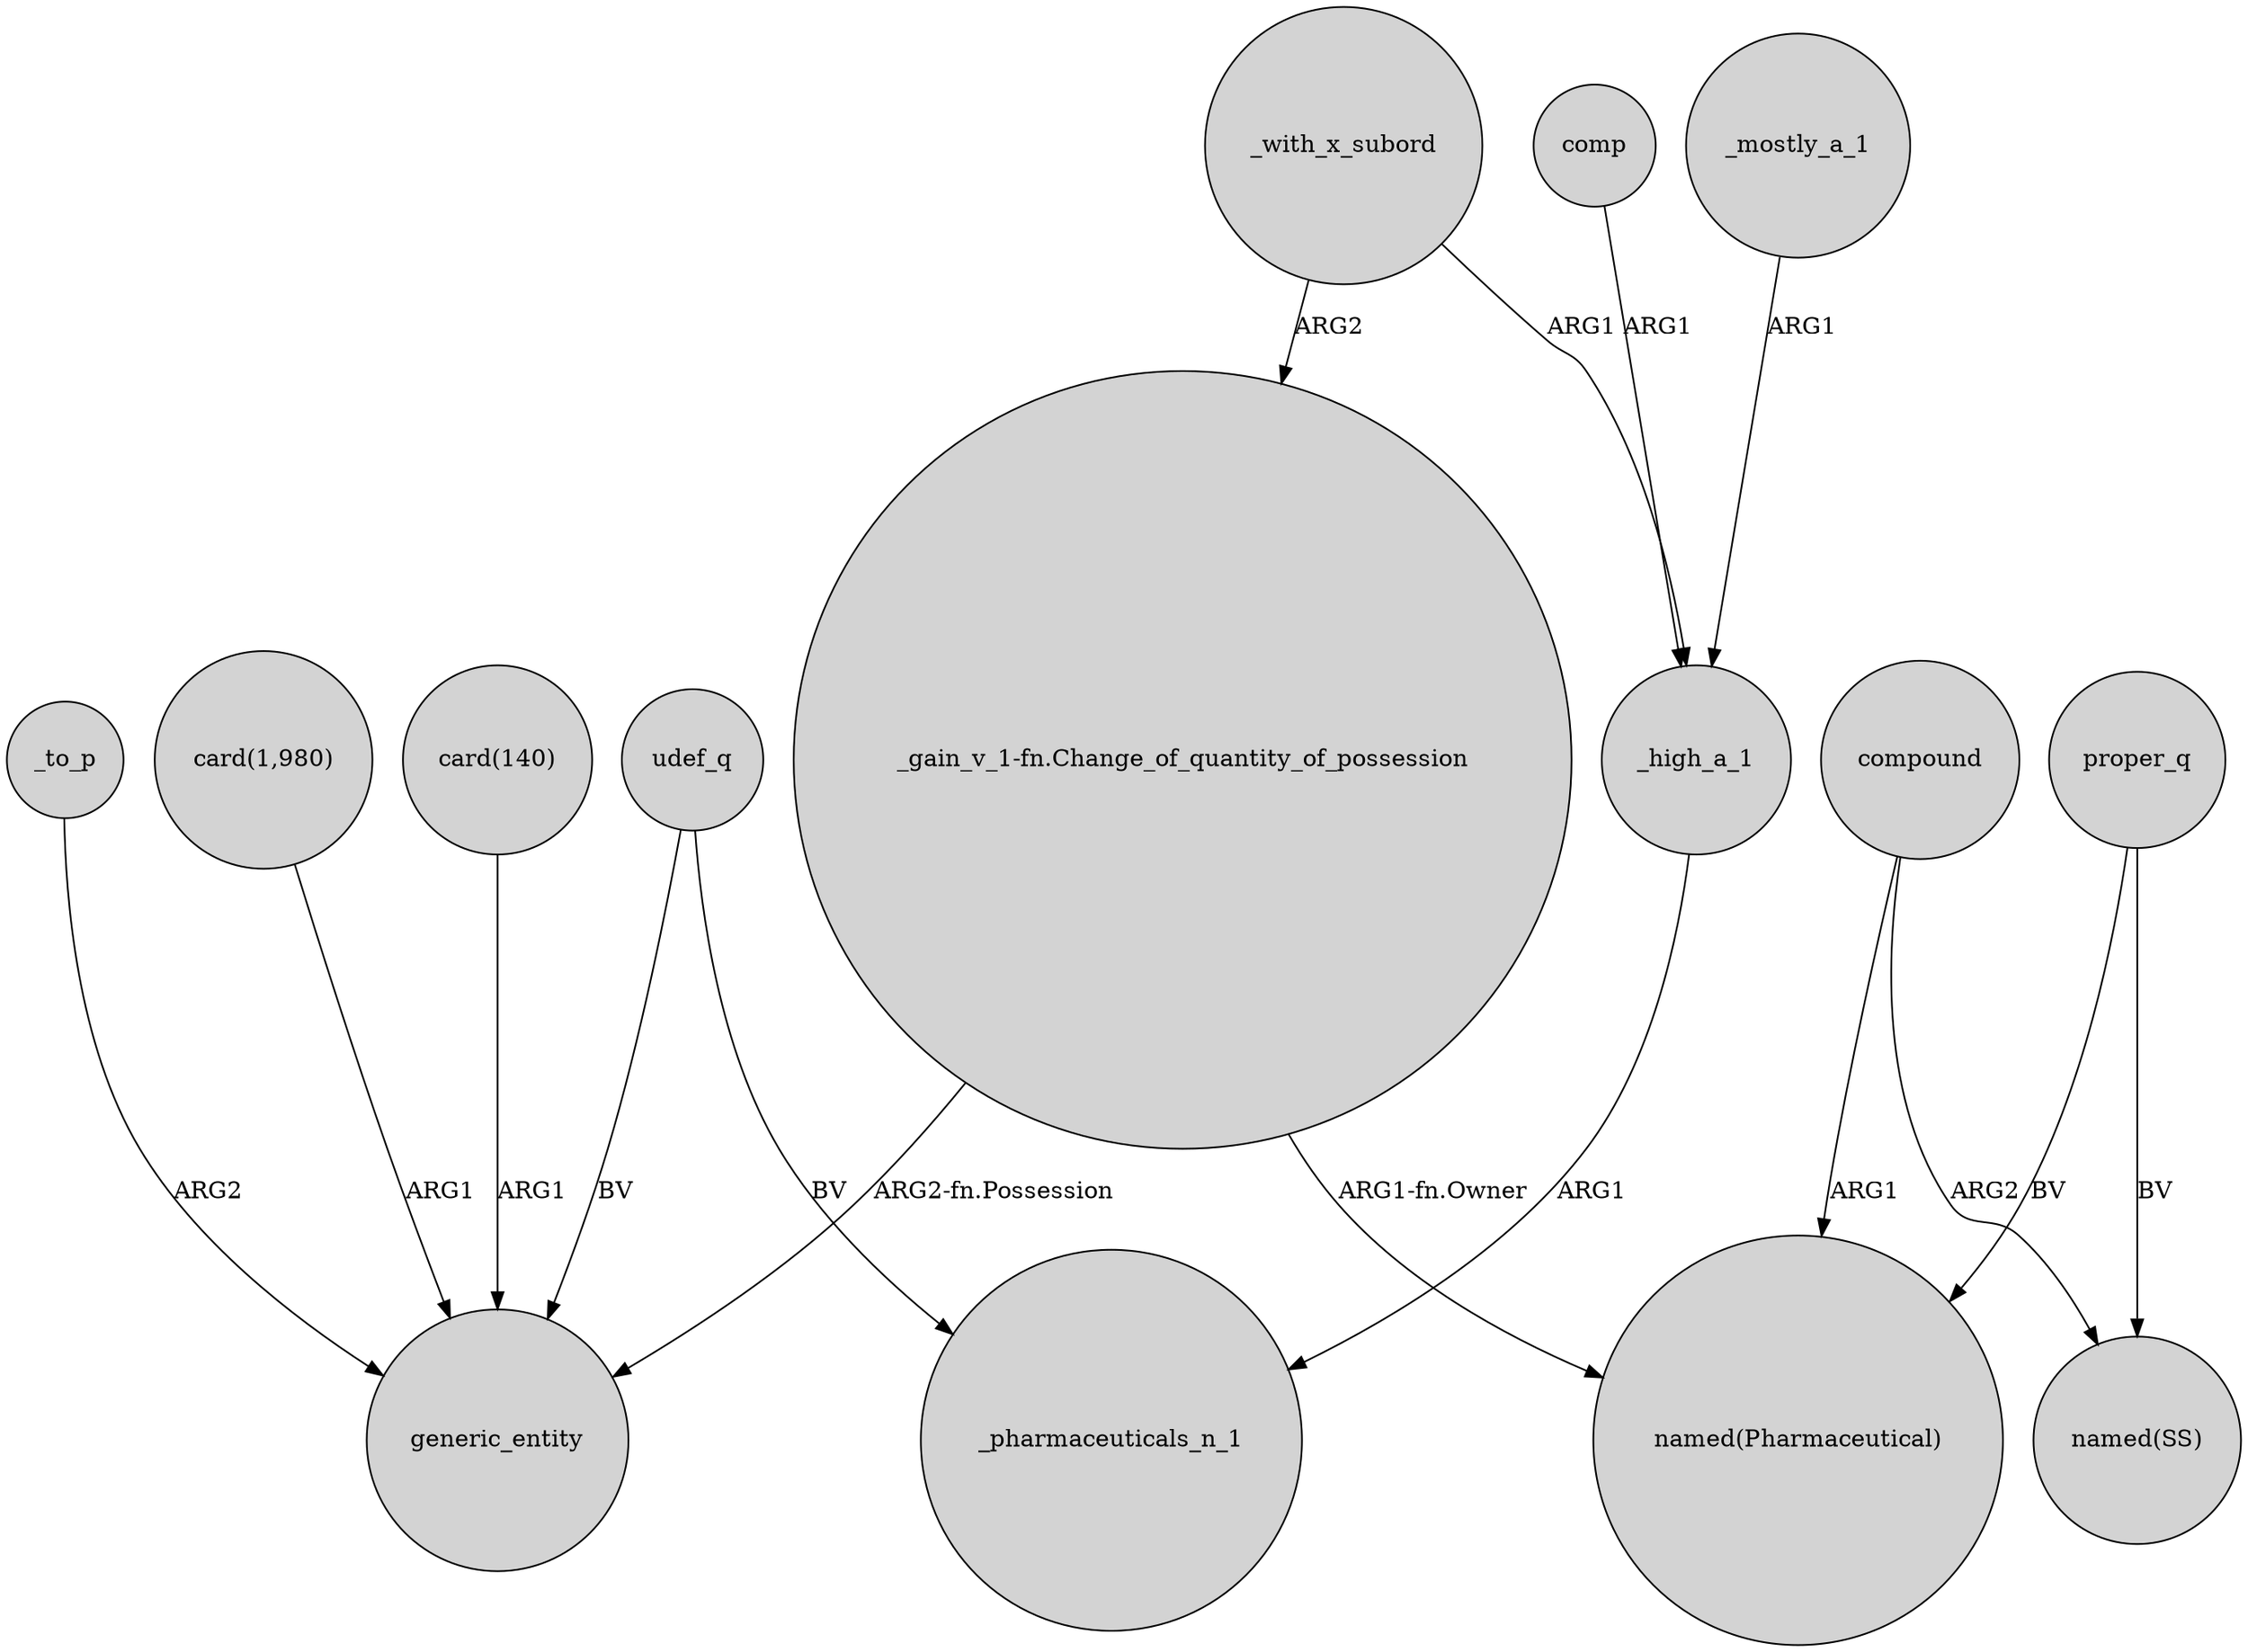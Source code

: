 digraph {
	node [shape=circle style=filled]
	"card(140)" -> generic_entity [label=ARG1]
	compound -> "named(Pharmaceutical)" [label=ARG1]
	comp -> _high_a_1 [label=ARG1]
	_to_p -> generic_entity [label=ARG2]
	_high_a_1 -> _pharmaceuticals_n_1 [label=ARG1]
	udef_q -> generic_entity [label=BV]
	proper_q -> "named(Pharmaceutical)" [label=BV]
	udef_q -> _pharmaceuticals_n_1 [label=BV]
	"_gain_v_1-fn.Change_of_quantity_of_possession" -> generic_entity [label="ARG2-fn.Possession"]
	"card(1,980)" -> generic_entity [label=ARG1]
	_with_x_subord -> _high_a_1 [label=ARG1]
	_with_x_subord -> "_gain_v_1-fn.Change_of_quantity_of_possession" [label=ARG2]
	proper_q -> "named(SS)" [label=BV]
	"_gain_v_1-fn.Change_of_quantity_of_possession" -> "named(Pharmaceutical)" [label="ARG1-fn.Owner"]
	compound -> "named(SS)" [label=ARG2]
	_mostly_a_1 -> _high_a_1 [label=ARG1]
}

